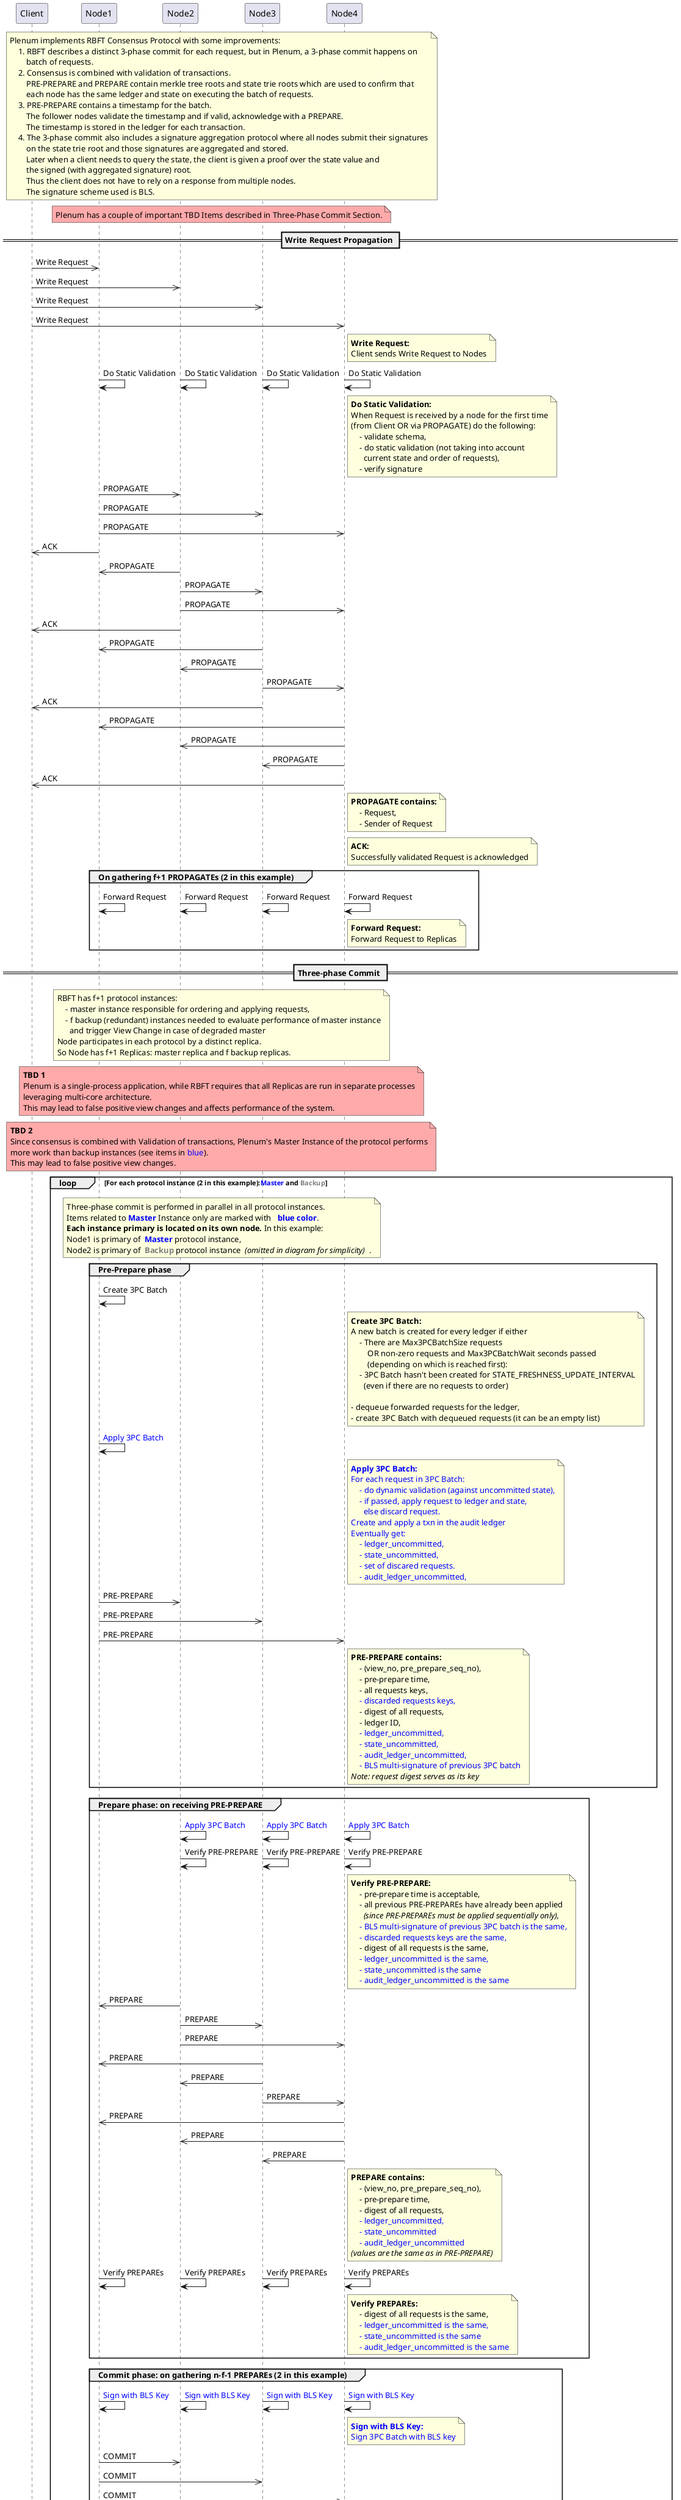 @startuml
!pragma teoz true
hide footbox

participant Client
participant Node1
participant Node2
participant Node3
participant Node4

note over Node1, Node4
    Plenum implements RBFT Consensus Protocol with some improvements:
        1. RBFT describes a distinct 3-phase commit for each request, but in Plenum, a 3-phase commit happens on
            batch of requests.
        2. Consensus is combined with validation of transactions.
            PRE-PREPARE and PREPARE contain merkle tree roots and state trie roots which are used to confirm that
            each node has the same ledger and state on executing the batch of requests.
        3. PRE-PREPARE contains a timestamp for the batch.
            The follower nodes validate the timestamp and if valid, acknowledge with a PREPARE.
            The timestamp is stored in the ledger for each transaction.
        4. The 3-phase commit also includes a signature aggregation protocol where all nodes submit their signatures
            on the state trie root and those signatures are aggregated and stored.
            Later when a client needs to query the state, the client is given a proof over the state value and
            the signed (with aggregated signature) root.
            Thus the client does not have to rely on a response from multiple nodes.
            The signature scheme used is BLS.
end note

note over Node1, Node4 #FFAAAA
   Plenum has a couple of important TBD Items described in Three-Phase Commit Section.
end note


== Write Request Propagation ==

Client ->> Node1: Write Request
Client ->> Node2: Write Request
Client ->> Node3: Write Request
Client ->> Node4: Write Request
note right Node4
    <b>Write Request:
    Client sends Write Request to Nodes
end note

Node1 -> Node1: Do Static Validation
& Node2 -> Node2: Do Static Validation
& Node3 -> Node3: Do Static Validation
& Node4 -> Node4: Do Static Validation
note right Node4
    <b>Do Static Validation:
    When Request is received by a node for the first time
    (from Client OR via PROPAGATE) do the following:
        - validate schema,
        - do static validation (not taking into account
          current state and order of requests),
        - verify signature
end note

Node1 ->> Node2: PROPAGATE
Node1 ->> Node3: PROPAGATE
Node1 ->> Node4: PROPAGATE
Node1 ->> Client: ACK

Node2 ->> Node1: PROPAGATE
Node2 ->> Node3: PROPAGATE
Node2 ->> Node4: PROPAGATE
Node2 ->> Client: ACK

Node3 ->> Node1: PROPAGATE
Node3 ->> Node2: PROPAGATE
Node3 ->> Node4: PROPAGATE
Node3 ->> Client: ACK

Node4 ->> Node1: PROPAGATE
Node4 ->> Node2: PROPAGATE
Node4 ->> Node3: PROPAGATE
Node4 ->> Client: ACK

note right Node4
    <b>PROPAGATE contains:
        - Request,
        - Sender of Request
end note

note right Node4
    <b>ACK:
    Successfully validated Request is acknowledged
end note

group On gathering f+1 PROPAGATEs (2 in this example)
    Node1 -> Node1: Forward Request
    & Node2 -> Node2: Forward Request
    & Node3 -> Node3: Forward Request
    & Node4 -> Node4: Forward Request
    note right Node4
        <b>Forward Request:
        Forward Request to Replicas
    end note
end note

== Three-phase Commit ==

note over Node1, Node4
    RBFT has f+1 protocol instances:
        - master instance responsible for ordering and applying requests,
        - f backup (redundant) instances needed to evaluate performance of master instance
          and trigger View Change in case of degraded master
    Node participates in each protocol by a distinct replica.
    So Node has f+1 Replicas: master replica and f backup replicas.
end note

note over Node1, Node4 #FFAAAA
    <b>TBD 1
    Plenum is a single-process application, while RBFT requires that all Replicas are run in separate processes
    leveraging multi-core architecture.
    This may lead to false positive view changes and affects performance of the system.
end note

note over Node1, Node4 #FFAAAA
    <b>TBD 2
    Since consensus is combined with Validation of transactions, Plenum's Master Instance of the protocol performs
    more work than backup instances (see items in <color blue>blue</color>).
    This may lead to false positive view changes.
end note

loop For each protocol instance (2 in this example):<color blue>Master</color> and <color gray>Backup</color>

    note over Node1, Node4
        Three-phase commit is performed in parallel in all protocol instances.
        Items related to <color blue><b>Master</b></color> Instance only are marked with   <color blue><b>blue color</b></color>.
        <b>Each instance primary is located on its own node.</b> In this example:
        Node1 is primary of  <color blue><b>Master</b></color> protocol instance,
        Node2 is primary of  <color gray><b>Backup</b></color> protocol instance <i> (omitted in diagram for simplicity)</i>  .
    end note

    group Pre-Prepare phase

        Node1 -> Node1: Create 3PC Batch
        note right Node4
            <b>Create 3PC Batch:</b>
            A new batch is created for every ledger if either
                - There are Max3PCBatchSize requests
                    OR non-zero requests and Max3PCBatchWait seconds passed
                    (depending on which is reached first):
                - 3PC Batch hasn't been created for STATE_FRESHNESS_UPDATE_INTERVAL
                  (even if there are no requests to order)

            - dequeue forwarded requests for the ledger,
            - create 3PC Batch with dequeued requests (it can be an empty list)
        end note

        Node1 -> Node1: <color blue>Apply 3PC Batch
        note right Node4 
            <color blue><b>Apply 3PC Batch:
            <color blue>For each request in 3PC Batch:
                <color blue>- do dynamic validation (against uncommitted state),
                <color blue>- if passed, apply request to ledger and state,
                <color blue>  else discard request.
            <color blue>Create and apply a txn in the audit ledger
            <color blue>Eventually get:
                <color blue>- ledger_uncommitted,
                <color blue>- state_uncommitted,
                <color blue>- set of discared requests.
                <color blue>- audit_ledger_uncommitted,
        end note

        Node1 ->> Node2: PRE-PREPARE
        Node1 ->> Node3: PRE-PREPARE
        Node1 ->> Node4: PRE-PREPARE
        note right Node4
            <b>PRE-PREPARE contains:
                - (view_no, pre_prepare_seq_no),
                - pre-prepare time,
                - all requests keys,
                <color blue>- discarded requests keys,
                - digest of all requests,
                - ledger ID,
                <color blue>- ledger_uncommitted,
                <color blue>- state_uncommitted,
                <color blue>- audit_ledger_uncommitted,
                <color blue>- BLS multi-signature of previous 3PC batch
            <i>Note: request digest serves as its key
        end note

    end

    group Prepare phase: on receiving PRE-PREPARE

            Node2 -> Node2: <color blue>Apply 3PC Batch
            & Node3 -> Node3: <color blue>Apply 3PC Batch
            & Node4 -> Node4: <color blue>Apply 3PC Batch

            Node2 -> Node2: Verify PRE-PREPARE
            & Node3 -> Node3: Verify PRE-PREPARE
            & Node4 -> Node4: Verify PRE-PREPARE
            note right Node4
                <b>Verify PRE-PREPARE:
                    - pre-prepare time is acceptable,
                    - all previous PRE-PREPAREs have already been applied
                      <i>(since PRE-PREPAREs must be applied sequentially only),
                    <color blue>- BLS multi-signature of previous 3PC batch is the same,
                    <color blue>- discarded requests keys are the same,
                    - digest of all requests is the same,
                    <color blue>- ledger_uncommitted is the same,
                    <color blue>- state_uncommitted is the same
                    <color blue>- audit_ledger_uncommitted is the same
            end note

            Node2 ->> Node1: PREPARE
            Node2 ->> Node3: PREPARE
            Node2 ->> Node4: PREPARE

            Node3 ->> Node1: PREPARE
            Node3 ->> Node2: PREPARE
            Node3 ->> Node4: PREPARE

            Node4 ->> Node1: PREPARE
            Node4 ->> Node2: PREPARE
            Node4 ->> Node3: PREPARE

            note right Node4
                <b>PREPARE contains:
                    - (view_no, pre_prepare_seq_no),
                    - pre-prepare time,
                    - digest of all requests,
                    <color blue>- ledger_uncommitted,
                    <color blue>- state_uncommitted
                    <color blue>- audit_ledger_uncommitted
                <i>(values are the same as in PRE-PREPARE)
            end note

        Node1 -> Node1: Verify PREPAREs
        & Node2 -> Node2: Verify PREPAREs
        & Node3 -> Node3: Verify PREPAREs
        & Node4 -> Node4: Verify PREPAREs
        note right Node4
            <b>Verify PREPAREs:
                - digest of all requests is the same,
                <color blue>- ledger_uncommitted is the same,
                <color blue>- state_uncommitted is the same
                <color blue>- audit_ledger_uncommitted is the same
        end note

    end

    group Commit phase: on gathering n-f-1 PREPAREs (2 in this example)

        Node1 -> Node1: <color blue>Sign with BLS Key
        & Node2 -> Node2: <color blue>Sign with BLS Key
        & Node3 -> Node3: <color blue>Sign with BLS Key
        & Node4 -> Node4: <color blue>Sign with BLS Key
        note right Node4
            <color blue><b>Sign with BLS Key:
            <color blue>Sign 3PC Batch with BLS key
        end note

        Node1 ->> Node2: COMMIT
        Node1 ->> Node3: COMMIT
        Node1 ->> Node4: COMMIT

        Node2 ->> Node1: COMMIT
        Node2 ->> Node3: COMMIT
        Node2 ->> Node4: COMMIT

        Node3 ->> Node1: COMMIT
        Node3 ->> Node2: COMMIT
        Node3 ->> Node4: COMMIT

        Node4 ->> Node1: COMMIT
        Node4 ->> Node2: COMMIT
        Node4 ->> Node3: COMMIT

        note right Node4
            <b>COMMIT contains:
                - (view_no, pre_prepare_seq_no),
                - <color blue>BLS signature
        end note

        Node1 -> Node1: Verify COMMITs
        & Node2 -> Node2: Verify COMMITs
        & Node3 -> Node3: Verify COMMITs
        & Node4 -> Node4: Verify COMMITs
        note right Node4
            <b>Verify COMMITs:
                <color blue>- Verify BLS signature according to sending node
        end note

    end

    group Order phase: on gathering n-f COMMITs (3 in this example)

        Node1 -> Node1: <color blue>Calculate\n<color blue>BLS Multi-signature
        & Node2 -> Node2: <color blue>Calculate\n<color blue>BLS Multi-signature
        & Node3 -> Node3: <color blue>Calculate\n<color blue>BLS Multi-signature
        & Node4 -> Node4: <color blue>Calculate\n<color blue>BLS Multi-signature
        note right Node4
            <color blue><b>Calculate BLS Multi-signature:
            <color blue>Calculate BLS multi-signature using
            <color blue>BLS signatures from nodes in consensus
        end note

        Node1 -> Node1: Order 3PC Batch
        & Node2 -> Node2: Order 3PC Batch
        & Node3 -> Node3: Order 3PC Batch
        & Node4 -> Node4: Order 3PC Batch
        note right Node4
            <b>Order 3PC Batch:
            Return ordered 3PC Batch to Node
        end note

    end

end loop

== Writing to Ledger ==

Node1 -> Node1: Execute 3PC Batch\nfrom <color blue>Master</color>
& Node2 -> Node2: Execute 3PC Batch\nfrom <color blue>Master</color>
& Node3 -> Node3: Execute 3PC Batch\nfrom <color blue>Master</color>
& Node4 -> Node4: Execute 3PC Batch\nfrom <color blue>Master</color>
note right Node4
    <b>Execute 3PC Batch from <color blue>Master</color>:
    Execute 3PC batch from <color blue>Master</color> protocol instance:
        - commit ledger_uncommitted,
        - commit state_uncommitted
        - commit audit_ledger_uncommitted
end note

Node1 ->> Client: REPLY
Node2 ->> Client: REPLY
Node3 ->> Client: REPLY
Node4 ->> Client: REPLY
note right Node4
    <b>REPLY:
    Request written to ledger is replied
end note

@enduml
